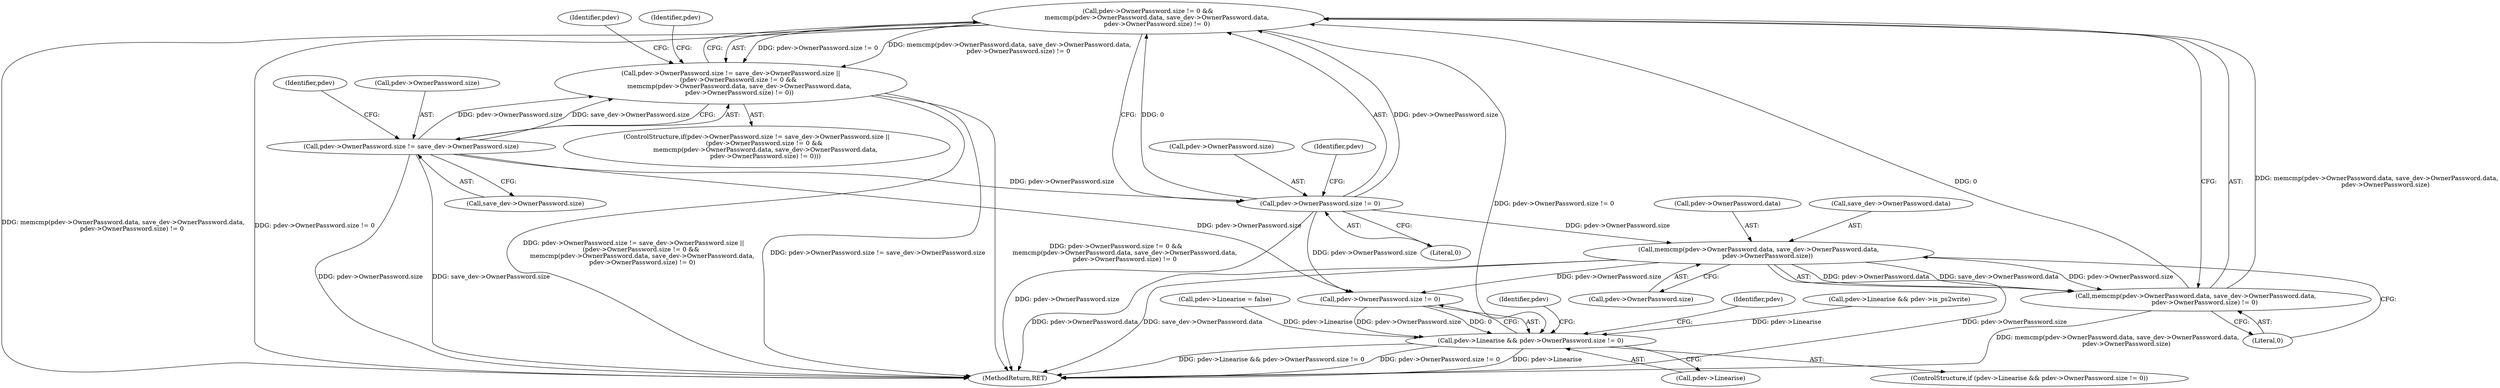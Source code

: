 digraph "0_ghostscript_c3476dde7743761a4e1d39a631716199b696b880@API" {
"1001378" [label="(Call,pdev->OwnerPassword.size != 0 &&\n         memcmp(pdev->OwnerPassword.data, save_dev->OwnerPassword.data,\n         pdev->OwnerPassword.size) != 0)"];
"1001379" [label="(Call,pdev->OwnerPassword.size != 0)"];
"1001367" [label="(Call,pdev->OwnerPassword.size != save_dev->OwnerPassword.size)"];
"1001386" [label="(Call,memcmp(pdev->OwnerPassword.data, save_dev->OwnerPassword.data,\n         pdev->OwnerPassword.size) != 0)"];
"1001387" [label="(Call,memcmp(pdev->OwnerPassword.data, save_dev->OwnerPassword.data,\n         pdev->OwnerPassword.size))"];
"1001366" [label="(Call,pdev->OwnerPassword.size != save_dev->OwnerPassword.size ||\n        (pdev->OwnerPassword.size != 0 &&\n         memcmp(pdev->OwnerPassword.data, save_dev->OwnerPassword.data,\n         pdev->OwnerPassword.size) != 0))"];
"1001449" [label="(Call,pdev->Linearise && pdev->OwnerPassword.size != 0)"];
"1001379" [label="(Call,pdev->OwnerPassword.size != 0)"];
"1001473" [label="(Identifier,pdev)"];
"1001449" [label="(Call,pdev->Linearise && pdev->OwnerPassword.size != 0)"];
"1001407" [label="(Identifier,pdev)"];
"1001448" [label="(ControlStructure,if (pdev->Linearise && pdev->OwnerPassword.size != 0))"];
"1001549" [label="(MethodReturn,RET)"];
"1001380" [label="(Call,pdev->OwnerPassword.size)"];
"1001366" [label="(Call,pdev->OwnerPassword.size != save_dev->OwnerPassword.size ||\n        (pdev->OwnerPassword.size != 0 &&\n         memcmp(pdev->OwnerPassword.data, save_dev->OwnerPassword.data,\n         pdev->OwnerPassword.size) != 0))"];
"1001403" [label="(Literal,0)"];
"1001390" [label="(Identifier,pdev)"];
"1001382" [label="(Identifier,pdev)"];
"1001432" [label="(Identifier,pdev)"];
"1001365" [label="(ControlStructure,if(pdev->OwnerPassword.size != save_dev->OwnerPassword.size ||\n        (pdev->OwnerPassword.size != 0 &&\n         memcmp(pdev->OwnerPassword.data, save_dev->OwnerPassword.data,\n         pdev->OwnerPassword.size) != 0)))"];
"1001385" [label="(Literal,0)"];
"1001450" [label="(Call,pdev->Linearise)"];
"1001463" [label="(Identifier,pdev)"];
"1001378" [label="(Call,pdev->OwnerPassword.size != 0 &&\n         memcmp(pdev->OwnerPassword.data, save_dev->OwnerPassword.data,\n         pdev->OwnerPassword.size) != 0)"];
"1001373" [label="(Call,save_dev->OwnerPassword.size)"];
"1001388" [label="(Call,pdev->OwnerPassword.data)"];
"1001430" [label="(Call,pdev->Linearise && pdev->is_ps2write)"];
"1001386" [label="(Call,memcmp(pdev->OwnerPassword.data, save_dev->OwnerPassword.data,\n         pdev->OwnerPassword.size) != 0)"];
"1001453" [label="(Call,pdev->OwnerPassword.size != 0)"];
"1001443" [label="(Call,pdev->Linearise = false)"];
"1001368" [label="(Call,pdev->OwnerPassword.size)"];
"1001398" [label="(Call,pdev->OwnerPassword.size)"];
"1001367" [label="(Call,pdev->OwnerPassword.size != save_dev->OwnerPassword.size)"];
"1001393" [label="(Call,save_dev->OwnerPassword.data)"];
"1001387" [label="(Call,memcmp(pdev->OwnerPassword.data, save_dev->OwnerPassword.data,\n         pdev->OwnerPassword.size))"];
"1001378" -> "1001366"  [label="AST: "];
"1001378" -> "1001379"  [label="CFG: "];
"1001378" -> "1001386"  [label="CFG: "];
"1001379" -> "1001378"  [label="AST: "];
"1001386" -> "1001378"  [label="AST: "];
"1001366" -> "1001378"  [label="CFG: "];
"1001378" -> "1001549"  [label="DDG: memcmp(pdev->OwnerPassword.data, save_dev->OwnerPassword.data,\n         pdev->OwnerPassword.size) != 0"];
"1001378" -> "1001549"  [label="DDG: pdev->OwnerPassword.size != 0"];
"1001378" -> "1001366"  [label="DDG: pdev->OwnerPassword.size != 0"];
"1001378" -> "1001366"  [label="DDG: memcmp(pdev->OwnerPassword.data, save_dev->OwnerPassword.data,\n         pdev->OwnerPassword.size) != 0"];
"1001379" -> "1001378"  [label="DDG: pdev->OwnerPassword.size"];
"1001379" -> "1001378"  [label="DDG: 0"];
"1001386" -> "1001378"  [label="DDG: memcmp(pdev->OwnerPassword.data, save_dev->OwnerPassword.data,\n         pdev->OwnerPassword.size)"];
"1001386" -> "1001378"  [label="DDG: 0"];
"1001378" -> "1001449"  [label="DDG: pdev->OwnerPassword.size != 0"];
"1001379" -> "1001385"  [label="CFG: "];
"1001380" -> "1001379"  [label="AST: "];
"1001385" -> "1001379"  [label="AST: "];
"1001390" -> "1001379"  [label="CFG: "];
"1001379" -> "1001549"  [label="DDG: pdev->OwnerPassword.size"];
"1001367" -> "1001379"  [label="DDG: pdev->OwnerPassword.size"];
"1001379" -> "1001387"  [label="DDG: pdev->OwnerPassword.size"];
"1001379" -> "1001453"  [label="DDG: pdev->OwnerPassword.size"];
"1001367" -> "1001366"  [label="AST: "];
"1001367" -> "1001373"  [label="CFG: "];
"1001368" -> "1001367"  [label="AST: "];
"1001373" -> "1001367"  [label="AST: "];
"1001382" -> "1001367"  [label="CFG: "];
"1001366" -> "1001367"  [label="CFG: "];
"1001367" -> "1001549"  [label="DDG: save_dev->OwnerPassword.size"];
"1001367" -> "1001549"  [label="DDG: pdev->OwnerPassword.size"];
"1001367" -> "1001366"  [label="DDG: pdev->OwnerPassword.size"];
"1001367" -> "1001366"  [label="DDG: save_dev->OwnerPassword.size"];
"1001367" -> "1001453"  [label="DDG: pdev->OwnerPassword.size"];
"1001386" -> "1001403"  [label="CFG: "];
"1001387" -> "1001386"  [label="AST: "];
"1001403" -> "1001386"  [label="AST: "];
"1001386" -> "1001549"  [label="DDG: memcmp(pdev->OwnerPassword.data, save_dev->OwnerPassword.data,\n         pdev->OwnerPassword.size)"];
"1001387" -> "1001386"  [label="DDG: pdev->OwnerPassword.data"];
"1001387" -> "1001386"  [label="DDG: save_dev->OwnerPassword.data"];
"1001387" -> "1001386"  [label="DDG: pdev->OwnerPassword.size"];
"1001387" -> "1001398"  [label="CFG: "];
"1001388" -> "1001387"  [label="AST: "];
"1001393" -> "1001387"  [label="AST: "];
"1001398" -> "1001387"  [label="AST: "];
"1001403" -> "1001387"  [label="CFG: "];
"1001387" -> "1001549"  [label="DDG: pdev->OwnerPassword.data"];
"1001387" -> "1001549"  [label="DDG: save_dev->OwnerPassword.data"];
"1001387" -> "1001549"  [label="DDG: pdev->OwnerPassword.size"];
"1001387" -> "1001453"  [label="DDG: pdev->OwnerPassword.size"];
"1001366" -> "1001365"  [label="AST: "];
"1001407" -> "1001366"  [label="CFG: "];
"1001432" -> "1001366"  [label="CFG: "];
"1001366" -> "1001549"  [label="DDG: pdev->OwnerPassword.size != save_dev->OwnerPassword.size ||\n        (pdev->OwnerPassword.size != 0 &&\n         memcmp(pdev->OwnerPassword.data, save_dev->OwnerPassword.data,\n         pdev->OwnerPassword.size) != 0)"];
"1001366" -> "1001549"  [label="DDG: pdev->OwnerPassword.size != save_dev->OwnerPassword.size"];
"1001366" -> "1001549"  [label="DDG: pdev->OwnerPassword.size != 0 &&\n         memcmp(pdev->OwnerPassword.data, save_dev->OwnerPassword.data,\n         pdev->OwnerPassword.size) != 0"];
"1001449" -> "1001448"  [label="AST: "];
"1001449" -> "1001450"  [label="CFG: "];
"1001449" -> "1001453"  [label="CFG: "];
"1001450" -> "1001449"  [label="AST: "];
"1001453" -> "1001449"  [label="AST: "];
"1001463" -> "1001449"  [label="CFG: "];
"1001473" -> "1001449"  [label="CFG: "];
"1001449" -> "1001549"  [label="DDG: pdev->Linearise && pdev->OwnerPassword.size != 0"];
"1001449" -> "1001549"  [label="DDG: pdev->OwnerPassword.size != 0"];
"1001449" -> "1001549"  [label="DDG: pdev->Linearise"];
"1001443" -> "1001449"  [label="DDG: pdev->Linearise"];
"1001430" -> "1001449"  [label="DDG: pdev->Linearise"];
"1001453" -> "1001449"  [label="DDG: pdev->OwnerPassword.size"];
"1001453" -> "1001449"  [label="DDG: 0"];
}
